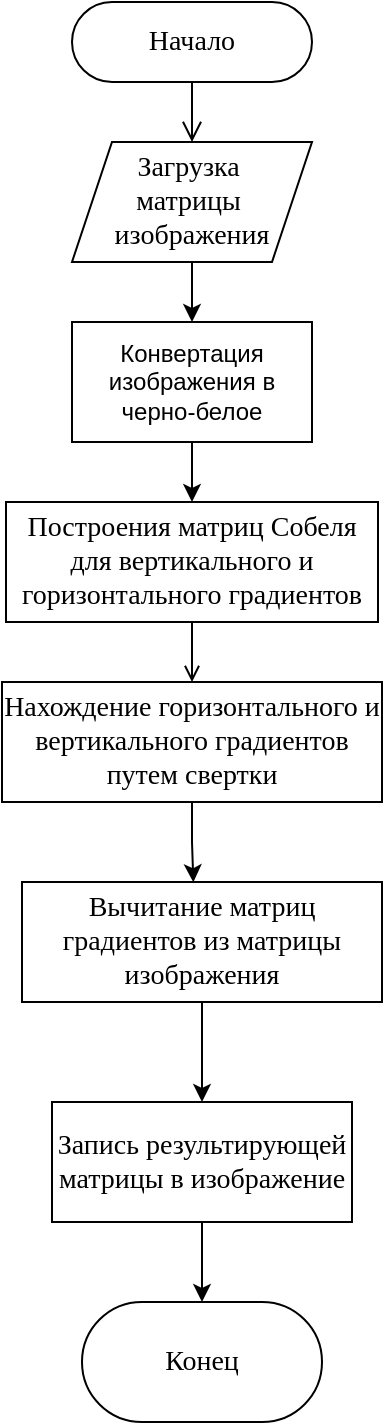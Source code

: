 <mxfile version="24.4.10" type="github">
  <diagram id="C5RBs43oDa-KdzZeNtuy" name="Page-1">
    <mxGraphModel dx="686" dy="538" grid="1" gridSize="10" guides="1" tooltips="1" connect="1" arrows="1" fold="1" page="1" pageScale="1" pageWidth="827" pageHeight="1169" math="0" shadow="0">
      <root>
        <mxCell id="WIyWlLk6GJQsqaUBKTNV-0" />
        <mxCell id="WIyWlLk6GJQsqaUBKTNV-1" parent="WIyWlLk6GJQsqaUBKTNV-0" />
        <mxCell id="E3qdxqF5XXpndJxfMIlY-0" value="" style="rounded=0;html=1;jettySize=auto;orthogonalLoop=1;fontSize=14;endArrow=open;endFill=0;endSize=8;strokeWidth=1;shadow=0;labelBackgroundColor=none;edgeStyle=orthogonalEdgeStyle;entryX=0.5;entryY=0;entryDx=0;entryDy=0;fontFamily=Times New Roman;" edge="1" parent="WIyWlLk6GJQsqaUBKTNV-1" source="E3qdxqF5XXpndJxfMIlY-1" target="E3qdxqF5XXpndJxfMIlY-3">
          <mxGeometry relative="1" as="geometry">
            <mxPoint x="225" y="300" as="targetPoint" />
          </mxGeometry>
        </mxCell>
        <mxCell id="E3qdxqF5XXpndJxfMIlY-1" value="Начало" style="rounded=1;whiteSpace=wrap;html=1;fontSize=14;glass=0;strokeWidth=1;shadow=0;arcSize=50;fontFamily=Times New Roman;" vertex="1" parent="WIyWlLk6GJQsqaUBKTNV-1">
          <mxGeometry x="165" y="210" width="120" height="40" as="geometry" />
        </mxCell>
        <mxCell id="E3qdxqF5XXpndJxfMIlY-2" style="edgeStyle=orthogonalEdgeStyle;rounded=0;orthogonalLoop=1;jettySize=auto;html=1;entryX=0.5;entryY=0;entryDx=0;entryDy=0;" edge="1" parent="WIyWlLk6GJQsqaUBKTNV-1" source="E3qdxqF5XXpndJxfMIlY-3" target="E3qdxqF5XXpndJxfMIlY-20">
          <mxGeometry relative="1" as="geometry" />
        </mxCell>
        <mxCell id="E3qdxqF5XXpndJxfMIlY-3" value="Загрузка&amp;nbsp;&lt;div style=&quot;font-size: 14px;&quot;&gt;матрицы&amp;nbsp;&lt;/div&gt;&lt;div style=&quot;font-size: 14px;&quot;&gt;изображения&lt;/div&gt;" style="shape=parallelogram;perimeter=parallelogramPerimeter;whiteSpace=wrap;html=1;fixedSize=1;fontFamily=Times New Roman;fontSize=14;" vertex="1" parent="WIyWlLk6GJQsqaUBKTNV-1">
          <mxGeometry x="165" y="280" width="120" height="60" as="geometry" />
        </mxCell>
        <mxCell id="E3qdxqF5XXpndJxfMIlY-4" value="" style="edgeStyle=orthogonalEdgeStyle;rounded=0;orthogonalLoop=1;jettySize=auto;html=1;endArrow=open;endFill=0;" edge="1" parent="WIyWlLk6GJQsqaUBKTNV-1" source="E3qdxqF5XXpndJxfMIlY-5" target="E3qdxqF5XXpndJxfMIlY-7">
          <mxGeometry relative="1" as="geometry" />
        </mxCell>
        <mxCell id="E3qdxqF5XXpndJxfMIlY-5" value="Построения матриц Собеля для вертикального и горизонтального градиентов" style="rounded=0;whiteSpace=wrap;html=1;fontFamily=Times New Roman;fontSize=14;" vertex="1" parent="WIyWlLk6GJQsqaUBKTNV-1">
          <mxGeometry x="132" y="460" width="186" height="60" as="geometry" />
        </mxCell>
        <mxCell id="E3qdxqF5XXpndJxfMIlY-6" value="" style="edgeStyle=orthogonalEdgeStyle;rounded=0;orthogonalLoop=1;jettySize=auto;html=1;entryX=0.476;entryY=0.002;entryDx=0;entryDy=0;entryPerimeter=0;" edge="1" parent="WIyWlLk6GJQsqaUBKTNV-1" source="E3qdxqF5XXpndJxfMIlY-7" target="E3qdxqF5XXpndJxfMIlY-10">
          <mxGeometry relative="1" as="geometry">
            <Array as="points" />
          </mxGeometry>
        </mxCell>
        <mxCell id="E3qdxqF5XXpndJxfMIlY-7" value="Нахождение горизонтального и вертикального градиентов путем свертки" style="whiteSpace=wrap;html=1;fontSize=14;fontFamily=Times New Roman;rounded=0;" vertex="1" parent="WIyWlLk6GJQsqaUBKTNV-1">
          <mxGeometry x="130" y="550" width="190" height="60" as="geometry" />
        </mxCell>
        <mxCell id="E3qdxqF5XXpndJxfMIlY-8" value="Конец" style="rounded=1;whiteSpace=wrap;html=1;arcSize=50;fontFamily=Times New Roman;fontSize=14;" vertex="1" parent="WIyWlLk6GJQsqaUBKTNV-1">
          <mxGeometry x="170" y="860" width="120" height="60" as="geometry" />
        </mxCell>
        <mxCell id="E3qdxqF5XXpndJxfMIlY-24" style="edgeStyle=orthogonalEdgeStyle;rounded=0;orthogonalLoop=1;jettySize=auto;html=1;entryX=0.5;entryY=0;entryDx=0;entryDy=0;" edge="1" parent="WIyWlLk6GJQsqaUBKTNV-1" source="E3qdxqF5XXpndJxfMIlY-10" target="E3qdxqF5XXpndJxfMIlY-22">
          <mxGeometry relative="1" as="geometry" />
        </mxCell>
        <mxCell id="E3qdxqF5XXpndJxfMIlY-10" value="Вычитание матриц градиентов из матрицы изображения" style="whiteSpace=wrap;html=1;fontSize=14;fontFamily=Times New Roman;rounded=0;" vertex="1" parent="WIyWlLk6GJQsqaUBKTNV-1">
          <mxGeometry x="140" y="650" width="180" height="60" as="geometry" />
        </mxCell>
        <mxCell id="E3qdxqF5XXpndJxfMIlY-19" style="edgeStyle=orthogonalEdgeStyle;rounded=0;orthogonalLoop=1;jettySize=auto;html=1;entryX=0.5;entryY=0;entryDx=0;entryDy=0;" edge="1" parent="WIyWlLk6GJQsqaUBKTNV-1" source="E3qdxqF5XXpndJxfMIlY-20" target="E3qdxqF5XXpndJxfMIlY-5">
          <mxGeometry relative="1" as="geometry" />
        </mxCell>
        <mxCell id="E3qdxqF5XXpndJxfMIlY-20" value="Конвертация изображения в черно-белое" style="rounded=0;whiteSpace=wrap;html=1;" vertex="1" parent="WIyWlLk6GJQsqaUBKTNV-1">
          <mxGeometry x="165" y="370" width="120" height="60" as="geometry" />
        </mxCell>
        <mxCell id="E3qdxqF5XXpndJxfMIlY-21" style="edgeStyle=orthogonalEdgeStyle;rounded=0;orthogonalLoop=1;jettySize=auto;html=1;entryX=0.5;entryY=0;entryDx=0;entryDy=0;" edge="1" parent="WIyWlLk6GJQsqaUBKTNV-1" source="E3qdxqF5XXpndJxfMIlY-22" target="E3qdxqF5XXpndJxfMIlY-8">
          <mxGeometry relative="1" as="geometry" />
        </mxCell>
        <mxCell id="E3qdxqF5XXpndJxfMIlY-22" value="Запись результирующей матрицы в изображение" style="whiteSpace=wrap;html=1;fontSize=14;fontFamily=Times New Roman;rounded=0;" vertex="1" parent="WIyWlLk6GJQsqaUBKTNV-1">
          <mxGeometry x="155" y="760" width="150" height="60" as="geometry" />
        </mxCell>
      </root>
    </mxGraphModel>
  </diagram>
</mxfile>
